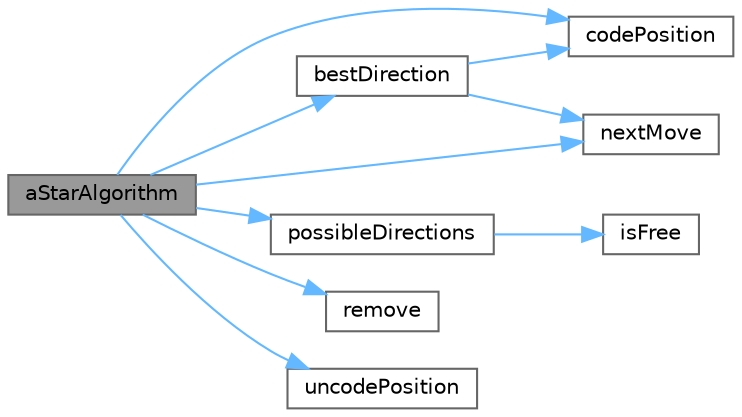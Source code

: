 digraph "aStarAlgorithm"
{
 // LATEX_PDF_SIZE
  bgcolor="transparent";
  edge [fontname=Helvetica,fontsize=10,labelfontname=Helvetica,labelfontsize=10];
  node [fontname=Helvetica,fontsize=10,shape=box,height=0.2,width=0.4];
  rankdir="LR";
  Node1 [label="aStarAlgorithm",height=0.2,width=0.4,color="gray40", fillcolor="grey60", style="filled", fontcolor="black",tooltip=" "];
  Node1 -> Node2 [color="steelblue1",style="solid"];
  Node2 [label="bestDirection",height=0.2,width=0.4,color="grey40", fillcolor="white", style="filled",URL="$ghost__intelligence_8cpp.html#aa96a92a5f556716af8f446370a5be782",tooltip=" "];
  Node2 -> Node3 [color="steelblue1",style="solid"];
  Node3 [label="codePosition",height=0.2,width=0.4,color="grey40", fillcolor="white", style="filled",URL="$ghost__intelligence_8cpp.html#af131dfae8cf73948925f5bf6803cd4dc",tooltip="convert a Position to a string"];
  Node2 -> Node4 [color="steelblue1",style="solid"];
  Node4 [label="nextMove",height=0.2,width=0.4,color="grey40", fillcolor="white", style="filled",URL="$general_8cpp.html#a4a3d2aecdd95dad3b27401866a6268bc",tooltip=" "];
  Node1 -> Node3 [color="steelblue1",style="solid"];
  Node1 -> Node4 [color="steelblue1",style="solid"];
  Node1 -> Node5 [color="steelblue1",style="solid"];
  Node5 [label="possibleDirections",height=0.2,width=0.4,color="grey40", fillcolor="white", style="filled",URL="$general_8cpp.html#a49b69d17591326e8104b90001fc8e635",tooltip=" "];
  Node5 -> Node6 [color="steelblue1",style="solid"];
  Node6 [label="isFree",height=0.2,width=0.4,color="grey40", fillcolor="white", style="filled",URL="$assertives_8cpp.html#a23b730f99dc9132a7343a500388c27e3",tooltip="A function that checks if a given position is free."];
  Node1 -> Node7 [color="steelblue1",style="solid"];
  Node7 [label="remove",height=0.2,width=0.4,color="grey40", fillcolor="white", style="filled",URL="$ghost__intelligence_8cpp.html#a569048560a0d51e09f6715b64dcb3844",tooltip=" "];
  Node1 -> Node8 [color="steelblue1",style="solid"];
  Node8 [label="uncodePosition",height=0.2,width=0.4,color="grey40", fillcolor="white", style="filled",URL="$ghost__intelligence_8cpp.html#a5ccdcb9f96c7fbbaae872d4c9df2134f",tooltip=" "];
}
